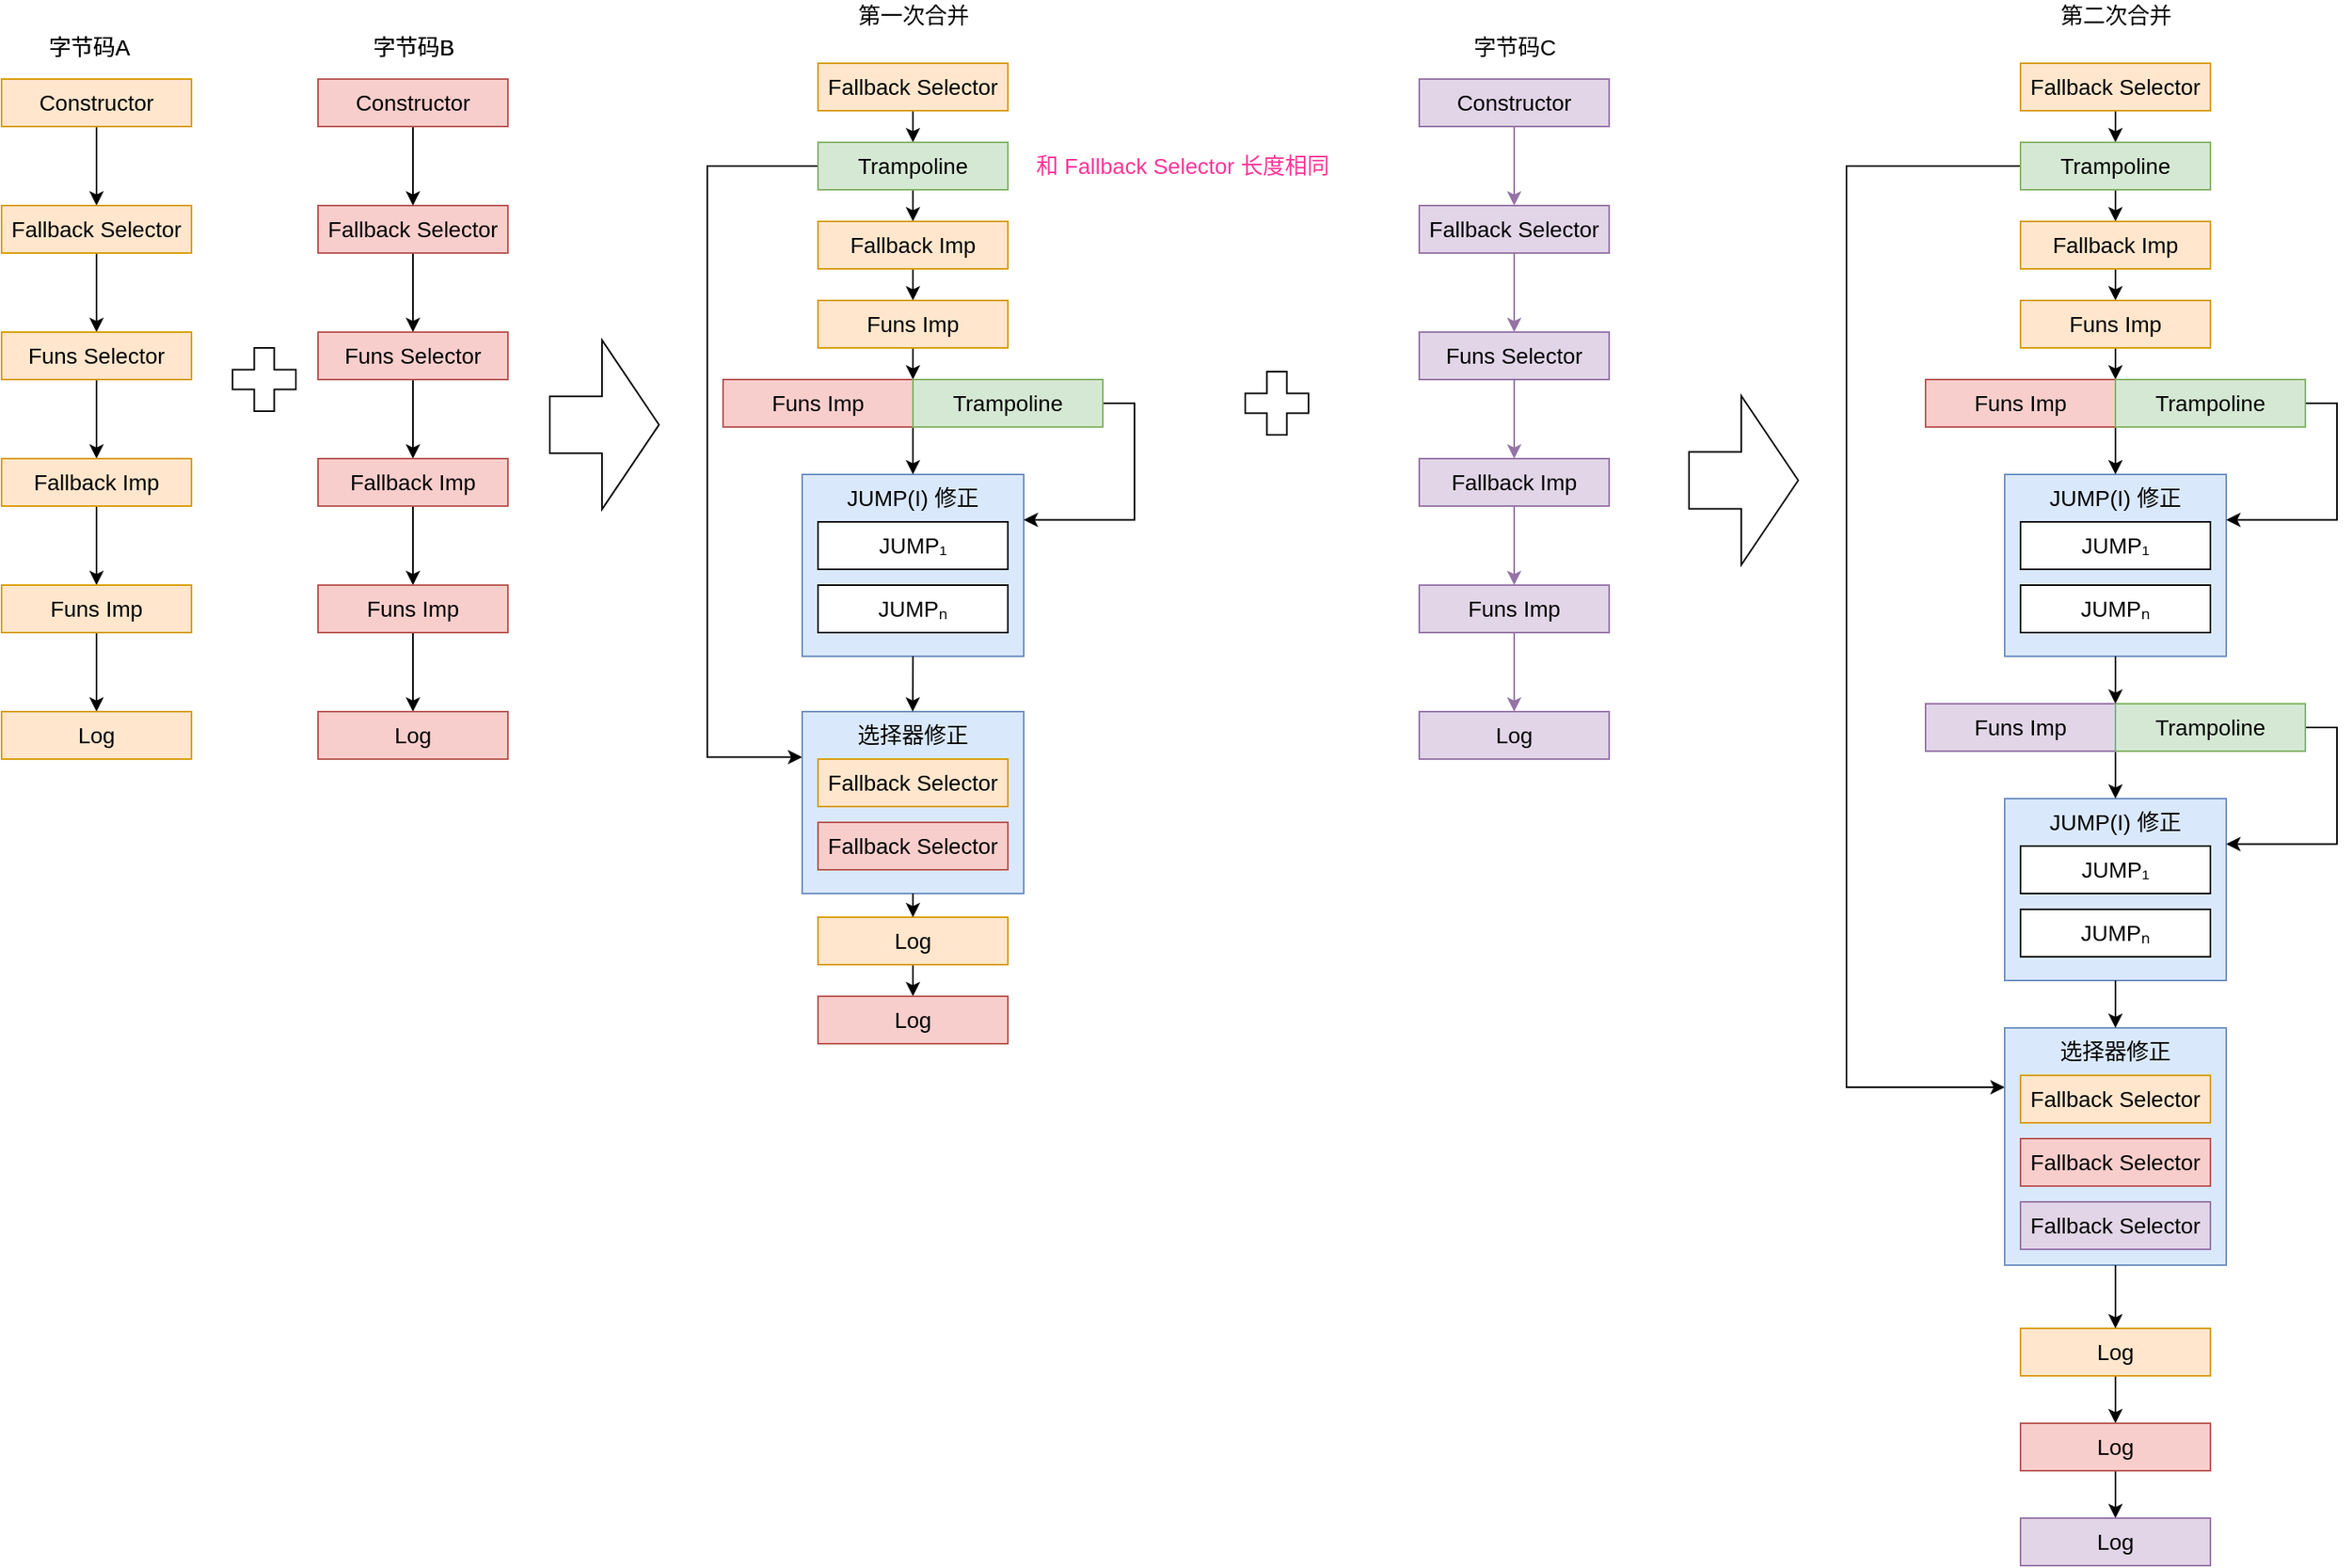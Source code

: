 <mxfile version="14.9.6" type="device"><diagram id="2fyL43NKQQHXqygBofCq" name="Page-1"><mxGraphModel dx="2560" dy="1480" grid="1" gridSize="10" guides="1" tooltips="1" connect="1" arrows="1" fold="1" page="1" pageScale="1" pageWidth="827" pageHeight="1169" math="0" shadow="0"><root><mxCell id="0"/><mxCell id="1" parent="0"/><mxCell id="tsRmhcMRpc6d3bRKjwOG-117" style="edgeStyle=orthogonalEdgeStyle;rounded=0;orthogonalLoop=1;jettySize=auto;html=1;exitX=0.5;exitY=1;exitDx=0;exitDy=0;entryX=0.5;entryY=0;entryDx=0;entryDy=0;fontSize=14;" parent="1" source="TRVkS-ynWubLZNXaAM0p-1" target="TRVkS-ynWubLZNXaAM0p-2" edge="1"><mxGeometry relative="1" as="geometry"/></mxCell><mxCell id="TRVkS-ynWubLZNXaAM0p-1" value="&lt;font style=&quot;font-size: 14px&quot;&gt;Constructor&lt;/font&gt;" style="rounded=0;whiteSpace=wrap;html=1;fillColor=#ffe6cc;strokeColor=#d79b00;" parent="1" vertex="1"><mxGeometry x="94" y="80" width="120" height="30" as="geometry"/></mxCell><mxCell id="tsRmhcMRpc6d3bRKjwOG-118" style="edgeStyle=orthogonalEdgeStyle;rounded=0;orthogonalLoop=1;jettySize=auto;html=1;exitX=0.5;exitY=1;exitDx=0;exitDy=0;entryX=0.5;entryY=0;entryDx=0;entryDy=0;fontSize=14;" parent="1" source="TRVkS-ynWubLZNXaAM0p-2" target="TRVkS-ynWubLZNXaAM0p-3" edge="1"><mxGeometry relative="1" as="geometry"/></mxCell><mxCell id="TRVkS-ynWubLZNXaAM0p-2" value="&lt;font style=&quot;font-size: 14px&quot;&gt;Fallback Selector&lt;/font&gt;" style="rounded=0;whiteSpace=wrap;html=1;fillColor=#ffe6cc;strokeColor=#d79b00;" parent="1" vertex="1"><mxGeometry x="94" y="160" width="120" height="30" as="geometry"/></mxCell><mxCell id="tsRmhcMRpc6d3bRKjwOG-119" style="edgeStyle=orthogonalEdgeStyle;rounded=0;orthogonalLoop=1;jettySize=auto;html=1;exitX=0.5;exitY=1;exitDx=0;exitDy=0;entryX=0.5;entryY=0;entryDx=0;entryDy=0;fontSize=14;" parent="1" source="TRVkS-ynWubLZNXaAM0p-3" target="TRVkS-ynWubLZNXaAM0p-4" edge="1"><mxGeometry relative="1" as="geometry"/></mxCell><mxCell id="TRVkS-ynWubLZNXaAM0p-3" value="&lt;font style=&quot;font-size: 14px&quot;&gt;Funs Selector&lt;/font&gt;" style="rounded=0;whiteSpace=wrap;html=1;fillColor=#ffe6cc;strokeColor=#d79b00;" parent="1" vertex="1"><mxGeometry x="94" y="240" width="120" height="30" as="geometry"/></mxCell><mxCell id="tsRmhcMRpc6d3bRKjwOG-120" style="edgeStyle=orthogonalEdgeStyle;rounded=0;orthogonalLoop=1;jettySize=auto;html=1;exitX=0.5;exitY=1;exitDx=0;exitDy=0;entryX=0.5;entryY=0;entryDx=0;entryDy=0;fontSize=14;" parent="1" source="TRVkS-ynWubLZNXaAM0p-4" target="TRVkS-ynWubLZNXaAM0p-5" edge="1"><mxGeometry relative="1" as="geometry"/></mxCell><mxCell id="TRVkS-ynWubLZNXaAM0p-4" value="&lt;font style=&quot;font-size: 14px&quot;&gt;Fallback Imp&lt;/font&gt;" style="rounded=0;whiteSpace=wrap;html=1;fillColor=#ffe6cc;strokeColor=#d79b00;" parent="1" vertex="1"><mxGeometry x="94" y="320" width="120" height="30" as="geometry"/></mxCell><mxCell id="tsRmhcMRpc6d3bRKjwOG-121" style="edgeStyle=orthogonalEdgeStyle;rounded=0;orthogonalLoop=1;jettySize=auto;html=1;exitX=0.5;exitY=1;exitDx=0;exitDy=0;entryX=0.5;entryY=0;entryDx=0;entryDy=0;fontSize=14;" parent="1" source="TRVkS-ynWubLZNXaAM0p-5" target="TRVkS-ynWubLZNXaAM0p-6" edge="1"><mxGeometry relative="1" as="geometry"/></mxCell><mxCell id="TRVkS-ynWubLZNXaAM0p-5" value="&lt;font style=&quot;font-size: 14px&quot;&gt;Funs Imp&lt;/font&gt;" style="rounded=0;whiteSpace=wrap;html=1;fillColor=#ffe6cc;strokeColor=#d79b00;" parent="1" vertex="1"><mxGeometry x="94" y="400" width="120" height="30" as="geometry"/></mxCell><mxCell id="TRVkS-ynWubLZNXaAM0p-6" value="&lt;font style=&quot;font-size: 14px&quot;&gt;Log&lt;/font&gt;" style="rounded=0;whiteSpace=wrap;html=1;fillColor=#ffe6cc;strokeColor=#d79b00;" parent="1" vertex="1"><mxGeometry x="94" y="480" width="120" height="30" as="geometry"/></mxCell><mxCell id="tsRmhcMRpc6d3bRKjwOG-1" value="&lt;font style=&quot;font-size: 14px&quot;&gt;Constructor&lt;/font&gt;" style="rounded=0;whiteSpace=wrap;html=1;fillColor=#f8cecc;strokeColor=#b85450;" parent="1" vertex="1"><mxGeometry x="294" y="80" width="120" height="30" as="geometry"/></mxCell><mxCell id="tsRmhcMRpc6d3bRKjwOG-123" style="edgeStyle=orthogonalEdgeStyle;rounded=0;orthogonalLoop=1;jettySize=auto;html=1;exitX=0.5;exitY=1;exitDx=0;exitDy=0;entryX=0.5;entryY=0;entryDx=0;entryDy=0;fontSize=14;" parent="1" source="tsRmhcMRpc6d3bRKjwOG-2" target="tsRmhcMRpc6d3bRKjwOG-3" edge="1"><mxGeometry relative="1" as="geometry"/></mxCell><mxCell id="tsRmhcMRpc6d3bRKjwOG-2" value="&lt;font style=&quot;font-size: 14px&quot;&gt;Fallback Selector&lt;/font&gt;" style="rounded=0;whiteSpace=wrap;html=1;fillColor=#f8cecc;strokeColor=#b85450;" parent="1" vertex="1"><mxGeometry x="294" y="160" width="120" height="30" as="geometry"/></mxCell><mxCell id="tsRmhcMRpc6d3bRKjwOG-124" style="edgeStyle=orthogonalEdgeStyle;rounded=0;orthogonalLoop=1;jettySize=auto;html=1;exitX=0.5;exitY=1;exitDx=0;exitDy=0;entryX=0.5;entryY=0;entryDx=0;entryDy=0;fontSize=14;" parent="1" source="tsRmhcMRpc6d3bRKjwOG-3" target="tsRmhcMRpc6d3bRKjwOG-4" edge="1"><mxGeometry relative="1" as="geometry"/></mxCell><mxCell id="tsRmhcMRpc6d3bRKjwOG-3" value="&lt;font style=&quot;font-size: 14px&quot;&gt;Funs Selector&lt;/font&gt;" style="rounded=0;whiteSpace=wrap;html=1;fillColor=#f8cecc;strokeColor=#b85450;" parent="1" vertex="1"><mxGeometry x="294" y="240" width="120" height="30" as="geometry"/></mxCell><mxCell id="tsRmhcMRpc6d3bRKjwOG-125" style="edgeStyle=orthogonalEdgeStyle;rounded=0;orthogonalLoop=1;jettySize=auto;html=1;exitX=0.5;exitY=1;exitDx=0;exitDy=0;entryX=0.5;entryY=0;entryDx=0;entryDy=0;fontSize=14;" parent="1" source="tsRmhcMRpc6d3bRKjwOG-4" target="tsRmhcMRpc6d3bRKjwOG-5" edge="1"><mxGeometry relative="1" as="geometry"/></mxCell><mxCell id="tsRmhcMRpc6d3bRKjwOG-4" value="&lt;font style=&quot;font-size: 14px&quot;&gt;Fallback Imp&lt;/font&gt;" style="rounded=0;whiteSpace=wrap;html=1;fillColor=#f8cecc;strokeColor=#b85450;" parent="1" vertex="1"><mxGeometry x="294" y="320" width="120" height="30" as="geometry"/></mxCell><mxCell id="tsRmhcMRpc6d3bRKjwOG-126" style="edgeStyle=orthogonalEdgeStyle;rounded=0;orthogonalLoop=1;jettySize=auto;html=1;exitX=0.5;exitY=1;exitDx=0;exitDy=0;entryX=0.5;entryY=0;entryDx=0;entryDy=0;fontSize=14;" parent="1" source="tsRmhcMRpc6d3bRKjwOG-5" target="tsRmhcMRpc6d3bRKjwOG-6" edge="1"><mxGeometry relative="1" as="geometry"/></mxCell><mxCell id="tsRmhcMRpc6d3bRKjwOG-5" value="&lt;font style=&quot;font-size: 14px&quot;&gt;Funs Imp&lt;/font&gt;" style="rounded=0;whiteSpace=wrap;html=1;fillColor=#f8cecc;strokeColor=#b85450;" parent="1" vertex="1"><mxGeometry x="294" y="400" width="120" height="30" as="geometry"/></mxCell><mxCell id="tsRmhcMRpc6d3bRKjwOG-6" value="&lt;font style=&quot;font-size: 14px&quot;&gt;Log&lt;/font&gt;" style="rounded=0;whiteSpace=wrap;html=1;fillColor=#f8cecc;strokeColor=#b85450;" parent="1" vertex="1"><mxGeometry x="294" y="480" width="120" height="30" as="geometry"/></mxCell><mxCell id="tsRmhcMRpc6d3bRKjwOG-122" style="edgeStyle=orthogonalEdgeStyle;rounded=0;orthogonalLoop=1;jettySize=auto;html=1;exitX=0.5;exitY=1;exitDx=0;exitDy=0;entryX=0.5;entryY=0;entryDx=0;entryDy=0;fontSize=14;" parent="1" source="tsRmhcMRpc6d3bRKjwOG-14" target="tsRmhcMRpc6d3bRKjwOG-2" edge="1"><mxGeometry relative="1" as="geometry"/></mxCell><mxCell id="tsRmhcMRpc6d3bRKjwOG-14" value="&lt;font style=&quot;font-size: 14px&quot;&gt;Constructor&lt;/font&gt;" style="rounded=0;whiteSpace=wrap;html=1;fillColor=#f8cecc;strokeColor=#b85450;" parent="1" vertex="1"><mxGeometry x="294" y="80" width="120" height="30" as="geometry"/></mxCell><mxCell id="tsRmhcMRpc6d3bRKjwOG-7" value="字节码A" style="text;html=1;align=center;verticalAlign=middle;resizable=0;points=[];autosize=1;strokeColor=none;fillColor=none;fontSize=14;" parent="1" vertex="1"><mxGeometry x="114" y="50" width="70" height="20" as="geometry"/></mxCell><mxCell id="tsRmhcMRpc6d3bRKjwOG-8" value="字节码B" style="text;html=1;align=center;verticalAlign=middle;resizable=0;points=[];autosize=1;strokeColor=none;fillColor=none;fontSize=14;" parent="1" vertex="1"><mxGeometry x="319" y="50" width="70" height="20" as="geometry"/></mxCell><mxCell id="tsRmhcMRpc6d3bRKjwOG-19" value="字节码A" style="text;html=1;align=center;verticalAlign=middle;resizable=0;points=[];autosize=1;strokeColor=none;fillColor=none;fontSize=14;" parent="1" vertex="1"><mxGeometry x="114" y="50" width="70" height="20" as="geometry"/></mxCell><mxCell id="tsRmhcMRpc6d3bRKjwOG-20" value="字节码B" style="text;html=1;align=center;verticalAlign=middle;resizable=0;points=[];autosize=1;strokeColor=none;fillColor=none;fontSize=14;" parent="1" vertex="1"><mxGeometry x="319" y="50" width="70" height="20" as="geometry"/></mxCell><mxCell id="tsRmhcMRpc6d3bRKjwOG-22" value="" style="shape=flexArrow;endArrow=classic;html=1;rounded=0;fontSize=14;endWidth=70;endSize=11.67;width=36;" parent="1" edge="1"><mxGeometry width="50" height="50" relative="1" as="geometry"><mxPoint x="440" y="298.57" as="sourcePoint"/><mxPoint x="510" y="298.57" as="targetPoint"/></mxGeometry></mxCell><mxCell id="tsRmhcMRpc6d3bRKjwOG-128" style="edgeStyle=orthogonalEdgeStyle;rounded=0;orthogonalLoop=1;jettySize=auto;html=1;exitX=0.5;exitY=1;exitDx=0;exitDy=0;entryX=0.5;entryY=0;entryDx=0;entryDy=0;fontSize=14;" parent="1" source="tsRmhcMRpc6d3bRKjwOG-129" target="tsRmhcMRpc6d3bRKjwOG-131" edge="1"><mxGeometry relative="1" as="geometry"/></mxCell><mxCell id="tsRmhcMRpc6d3bRKjwOG-129" value="&lt;font style=&quot;font-size: 14px&quot;&gt;Fallback Selector&lt;/font&gt;" style="rounded=0;whiteSpace=wrap;html=1;fillColor=#ffe6cc;strokeColor=#d79b00;" parent="1" vertex="1"><mxGeometry x="610" y="70" width="120" height="30" as="geometry"/></mxCell><mxCell id="tsRmhcMRpc6d3bRKjwOG-130" style="edgeStyle=orthogonalEdgeStyle;rounded=0;orthogonalLoop=1;jettySize=auto;html=1;exitX=0.5;exitY=1;exitDx=0;exitDy=0;entryX=0.5;entryY=0;entryDx=0;entryDy=0;fontSize=14;" parent="1" source="tsRmhcMRpc6d3bRKjwOG-131" target="tsRmhcMRpc6d3bRKjwOG-133" edge="1"><mxGeometry relative="1" as="geometry"/></mxCell><mxCell id="tsRmhcMRpc6d3bRKjwOG-200" style="edgeStyle=orthogonalEdgeStyle;rounded=0;orthogonalLoop=1;jettySize=auto;html=1;exitX=0;exitY=0.5;exitDx=0;exitDy=0;entryX=0;entryY=0.25;entryDx=0;entryDy=0;fontFamily=Helvetica;fontSize=14;fontColor=default;" parent="1" source="tsRmhcMRpc6d3bRKjwOG-131" target="tsRmhcMRpc6d3bRKjwOG-152" edge="1"><mxGeometry relative="1" as="geometry"><Array as="points"><mxPoint x="540" y="135"/><mxPoint x="540" y="509"/></Array></mxGeometry></mxCell><mxCell id="tsRmhcMRpc6d3bRKjwOG-131" value="&lt;font style=&quot;font-size: 14px&quot;&gt;Trampoline&lt;/font&gt;" style="rounded=0;whiteSpace=wrap;html=1;fillColor=#d5e8d4;strokeColor=#82b366;" parent="1" vertex="1"><mxGeometry x="610" y="120" width="120" height="30" as="geometry"/></mxCell><mxCell id="tsRmhcMRpc6d3bRKjwOG-132" style="edgeStyle=orthogonalEdgeStyle;rounded=0;orthogonalLoop=1;jettySize=auto;html=1;exitX=0.5;exitY=1;exitDx=0;exitDy=0;entryX=0.5;entryY=0;entryDx=0;entryDy=0;fontSize=14;" parent="1" source="tsRmhcMRpc6d3bRKjwOG-133" target="tsRmhcMRpc6d3bRKjwOG-135" edge="1"><mxGeometry relative="1" as="geometry"/></mxCell><mxCell id="tsRmhcMRpc6d3bRKjwOG-133" value="&lt;font style=&quot;font-size: 14px&quot;&gt;Fallback Imp&lt;/font&gt;" style="rounded=0;whiteSpace=wrap;html=1;fillColor=#ffe6cc;strokeColor=#d79b00;" parent="1" vertex="1"><mxGeometry x="610" y="170" width="120" height="30" as="geometry"/></mxCell><mxCell id="PI1FmE9q86yZAbdL1j3c-1" style="edgeStyle=orthogonalEdgeStyle;rounded=0;orthogonalLoop=1;jettySize=auto;html=1;exitX=0.5;exitY=1;exitDx=0;exitDy=0;entryX=0;entryY=0;entryDx=0;entryDy=0;" edge="1" parent="1" source="tsRmhcMRpc6d3bRKjwOG-135" target="tsRmhcMRpc6d3bRKjwOG-165"><mxGeometry relative="1" as="geometry"/></mxCell><mxCell id="tsRmhcMRpc6d3bRKjwOG-135" value="&lt;font style=&quot;font-size: 14px&quot;&gt;Funs Imp&lt;/font&gt;" style="rounded=0;whiteSpace=wrap;html=1;fillColor=#ffe6cc;strokeColor=#d79b00;" parent="1" vertex="1"><mxGeometry x="610" y="220" width="120" height="30" as="geometry"/></mxCell><mxCell id="tsRmhcMRpc6d3bRKjwOG-138" value="&lt;font style=&quot;font-size: 14px&quot;&gt;Funs Imp&lt;/font&gt;" style="rounded=0;whiteSpace=wrap;html=1;fillColor=#f8cecc;strokeColor=#b85450;" parent="1" vertex="1"><mxGeometry x="550" y="270" width="120" height="30" as="geometry"/></mxCell><mxCell id="tsRmhcMRpc6d3bRKjwOG-159" value="" style="group" parent="1" vertex="1" connectable="0"><mxGeometry x="600" y="480" width="140" height="115" as="geometry"/></mxCell><mxCell id="tsRmhcMRpc6d3bRKjwOG-152" value="" style="rounded=0;whiteSpace=wrap;html=1;fontSize=14;fillColor=#dae8fc;strokeColor=#6c8ebf;" parent="tsRmhcMRpc6d3bRKjwOG-159" vertex="1"><mxGeometry width="140" height="115" as="geometry"/></mxCell><mxCell id="tsRmhcMRpc6d3bRKjwOG-150" value="&lt;font style=&quot;font-size: 14px&quot;&gt;Fallback Selector&lt;/font&gt;" style="rounded=0;whiteSpace=wrap;html=1;fillColor=#ffe6cc;strokeColor=#d79b00;" parent="tsRmhcMRpc6d3bRKjwOG-159" vertex="1"><mxGeometry x="10" y="30" width="120" height="30" as="geometry"/></mxCell><mxCell id="tsRmhcMRpc6d3bRKjwOG-151" value="&lt;font style=&quot;font-size: 14px&quot;&gt;Fallback Selector&lt;/font&gt;" style="rounded=0;whiteSpace=wrap;html=1;fillColor=#f8cecc;strokeColor=#b85450;" parent="tsRmhcMRpc6d3bRKjwOG-159" vertex="1"><mxGeometry x="10" y="70" width="120" height="30" as="geometry"/></mxCell><mxCell id="tsRmhcMRpc6d3bRKjwOG-154" value="选择器修正" style="text;html=1;strokeColor=none;fillColor=none;align=center;verticalAlign=middle;whiteSpace=wrap;rounded=0;fontSize=14;" parent="tsRmhcMRpc6d3bRKjwOG-159" vertex="1"><mxGeometry x="30" width="80" height="30" as="geometry"/></mxCell><mxCell id="tsRmhcMRpc6d3bRKjwOG-160" value="" style="group" parent="1" vertex="1" connectable="0"><mxGeometry x="600" y="330" width="140" height="115" as="geometry"/></mxCell><mxCell id="tsRmhcMRpc6d3bRKjwOG-155" value="" style="rounded=0;whiteSpace=wrap;html=1;fontSize=14;fillColor=#dae8fc;strokeColor=#6c8ebf;" parent="tsRmhcMRpc6d3bRKjwOG-160" vertex="1"><mxGeometry width="140" height="115" as="geometry"/></mxCell><mxCell id="tsRmhcMRpc6d3bRKjwOG-156" value="&lt;span style=&quot;font-size: 14px&quot;&gt;JUMP₁&lt;/span&gt;" style="rounded=0;whiteSpace=wrap;html=1;" parent="tsRmhcMRpc6d3bRKjwOG-160" vertex="1"><mxGeometry x="10" y="30" width="120" height="30" as="geometry"/></mxCell><mxCell id="tsRmhcMRpc6d3bRKjwOG-157" value="&lt;span style=&quot;font-size: 14px&quot;&gt;JUMPₙ&lt;/span&gt;" style="rounded=0;whiteSpace=wrap;html=1;" parent="tsRmhcMRpc6d3bRKjwOG-160" vertex="1"><mxGeometry x="10" y="70" width="120" height="30" as="geometry"/></mxCell><mxCell id="tsRmhcMRpc6d3bRKjwOG-158" value="JUMP(I)&amp;nbsp;修正" style="text;html=1;strokeColor=none;fillColor=none;align=center;verticalAlign=middle;whiteSpace=wrap;rounded=0;fontSize=14;" parent="tsRmhcMRpc6d3bRKjwOG-160" vertex="1"><mxGeometry x="25" width="90" height="30" as="geometry"/></mxCell><mxCell id="tsRmhcMRpc6d3bRKjwOG-161" value="第一次合并" style="text;html=1;align=center;verticalAlign=middle;resizable=0;points=[];autosize=1;strokeColor=none;fillColor=none;fontSize=14;" parent="1" vertex="1"><mxGeometry x="625" y="30" width="90" height="20" as="geometry"/></mxCell><mxCell id="tsRmhcMRpc6d3bRKjwOG-199" style="edgeStyle=orthogonalEdgeStyle;rounded=0;orthogonalLoop=1;jettySize=auto;html=1;exitX=1;exitY=0.5;exitDx=0;exitDy=0;entryX=1;entryY=0.25;entryDx=0;entryDy=0;fontFamily=Helvetica;fontSize=14;fontColor=default;" parent="1" source="tsRmhcMRpc6d3bRKjwOG-165" target="tsRmhcMRpc6d3bRKjwOG-155" edge="1"><mxGeometry relative="1" as="geometry"><Array as="points"><mxPoint x="810" y="285"/><mxPoint x="810" y="359"/></Array></mxGeometry></mxCell><mxCell id="PI1FmE9q86yZAbdL1j3c-14" style="edgeStyle=orthogonalEdgeStyle;rounded=0;orthogonalLoop=1;jettySize=auto;html=1;exitX=0;exitY=1;exitDx=0;exitDy=0;" edge="1" parent="1" source="tsRmhcMRpc6d3bRKjwOG-165" target="tsRmhcMRpc6d3bRKjwOG-158"><mxGeometry relative="1" as="geometry"/></mxCell><mxCell id="tsRmhcMRpc6d3bRKjwOG-165" value="&lt;font style=&quot;font-size: 14px&quot;&gt;Trampoline&lt;/font&gt;" style="rounded=0;whiteSpace=wrap;html=1;fillColor=#d5e8d4;strokeColor=#82b366;" parent="1" vertex="1"><mxGeometry x="670" y="270" width="120" height="30" as="geometry"/></mxCell><mxCell id="tsRmhcMRpc6d3bRKjwOG-193" value="" style="shape=cross;whiteSpace=wrap;html=1;fontFamily=Helvetica;fontSize=14;fontColor=default;fillColor=none;gradientColor=none;size=0.315;" parent="1" vertex="1"><mxGeometry x="240" y="250" width="40" height="40" as="geometry"/></mxCell><mxCell id="tsRmhcMRpc6d3bRKjwOG-201" value="和&amp;nbsp;Fallback&amp;nbsp;Selector&amp;nbsp;长度相同" style="text;html=1;align=center;verticalAlign=middle;resizable=0;points=[];autosize=1;strokeColor=none;fillColor=none;fontSize=14;fontFamily=Helvetica;fontColor=#FF3399;fontStyle=0" parent="1" vertex="1"><mxGeometry x="740" y="125" width="200" height="20" as="geometry"/></mxCell><mxCell id="PI1FmE9q86yZAbdL1j3c-7" style="edgeStyle=orthogonalEdgeStyle;rounded=0;orthogonalLoop=1;jettySize=auto;html=1;exitX=0.5;exitY=1;exitDx=0;exitDy=0;entryX=0.5;entryY=0;entryDx=0;entryDy=0;" edge="1" parent="1" source="PI1FmE9q86yZAbdL1j3c-8" target="PI1FmE9q86yZAbdL1j3c-9"><mxGeometry relative="1" as="geometry"/></mxCell><mxCell id="PI1FmE9q86yZAbdL1j3c-8" value="&lt;font style=&quot;font-size: 14px&quot;&gt;Log&lt;/font&gt;" style="rounded=0;whiteSpace=wrap;html=1;fillColor=#ffe6cc;strokeColor=#d79b00;" vertex="1" parent="1"><mxGeometry x="610" y="610" width="120" height="30" as="geometry"/></mxCell><mxCell id="PI1FmE9q86yZAbdL1j3c-9" value="&lt;font style=&quot;font-size: 14px&quot;&gt;Log&lt;/font&gt;" style="rounded=0;whiteSpace=wrap;html=1;fillColor=#f8cecc;strokeColor=#b85450;" vertex="1" parent="1"><mxGeometry x="610" y="660" width="120" height="30" as="geometry"/></mxCell><mxCell id="PI1FmE9q86yZAbdL1j3c-13" style="edgeStyle=orthogonalEdgeStyle;rounded=0;orthogonalLoop=1;jettySize=auto;html=1;exitX=0.5;exitY=1;exitDx=0;exitDy=0;" edge="1" parent="1" source="tsRmhcMRpc6d3bRKjwOG-155"><mxGeometry relative="1" as="geometry"><mxPoint x="669.862" y="480" as="targetPoint"/></mxGeometry></mxCell><mxCell id="PI1FmE9q86yZAbdL1j3c-15" style="edgeStyle=orthogonalEdgeStyle;rounded=0;orthogonalLoop=1;jettySize=auto;html=1;exitX=0.5;exitY=1;exitDx=0;exitDy=0;entryX=0.5;entryY=0;entryDx=0;entryDy=0;" edge="1" parent="1" source="tsRmhcMRpc6d3bRKjwOG-152" target="PI1FmE9q86yZAbdL1j3c-8"><mxGeometry relative="1" as="geometry"/></mxCell><mxCell id="PI1FmE9q86yZAbdL1j3c-16" style="edgeStyle=orthogonalEdgeStyle;rounded=0;orthogonalLoop=1;jettySize=auto;html=1;exitX=0.5;exitY=1;exitDx=0;exitDy=0;entryX=0.5;entryY=0;entryDx=0;entryDy=0;fontSize=14;fillColor=#e1d5e7;strokeColor=#9673a6;" edge="1" parent="1" source="PI1FmE9q86yZAbdL1j3c-17" target="PI1FmE9q86yZAbdL1j3c-19"><mxGeometry relative="1" as="geometry"/></mxCell><mxCell id="PI1FmE9q86yZAbdL1j3c-17" value="&lt;font style=&quot;font-size: 14px&quot;&gt;Constructor&lt;/font&gt;" style="rounded=0;whiteSpace=wrap;html=1;fillColor=#e1d5e7;strokeColor=#9673a6;" vertex="1" parent="1"><mxGeometry x="990" y="80" width="120" height="30" as="geometry"/></mxCell><mxCell id="PI1FmE9q86yZAbdL1j3c-18" style="edgeStyle=orthogonalEdgeStyle;rounded=0;orthogonalLoop=1;jettySize=auto;html=1;exitX=0.5;exitY=1;exitDx=0;exitDy=0;entryX=0.5;entryY=0;entryDx=0;entryDy=0;fontSize=14;fillColor=#e1d5e7;strokeColor=#9673a6;" edge="1" parent="1" source="PI1FmE9q86yZAbdL1j3c-19" target="PI1FmE9q86yZAbdL1j3c-21"><mxGeometry relative="1" as="geometry"/></mxCell><mxCell id="PI1FmE9q86yZAbdL1j3c-19" value="&lt;font style=&quot;font-size: 14px&quot;&gt;Fallback Selector&lt;/font&gt;" style="rounded=0;whiteSpace=wrap;html=1;fillColor=#e1d5e7;strokeColor=#9673a6;" vertex="1" parent="1"><mxGeometry x="990" y="160" width="120" height="30" as="geometry"/></mxCell><mxCell id="PI1FmE9q86yZAbdL1j3c-20" style="edgeStyle=orthogonalEdgeStyle;rounded=0;orthogonalLoop=1;jettySize=auto;html=1;exitX=0.5;exitY=1;exitDx=0;exitDy=0;entryX=0.5;entryY=0;entryDx=0;entryDy=0;fontSize=14;fillColor=#e1d5e7;strokeColor=#9673a6;" edge="1" parent="1" source="PI1FmE9q86yZAbdL1j3c-21" target="PI1FmE9q86yZAbdL1j3c-23"><mxGeometry relative="1" as="geometry"/></mxCell><mxCell id="PI1FmE9q86yZAbdL1j3c-21" value="&lt;font style=&quot;font-size: 14px&quot;&gt;Funs Selector&lt;/font&gt;" style="rounded=0;whiteSpace=wrap;html=1;fillColor=#e1d5e7;strokeColor=#9673a6;" vertex="1" parent="1"><mxGeometry x="990" y="240" width="120" height="30" as="geometry"/></mxCell><mxCell id="PI1FmE9q86yZAbdL1j3c-22" style="edgeStyle=orthogonalEdgeStyle;rounded=0;orthogonalLoop=1;jettySize=auto;html=1;exitX=0.5;exitY=1;exitDx=0;exitDy=0;entryX=0.5;entryY=0;entryDx=0;entryDy=0;fontSize=14;fillColor=#e1d5e7;strokeColor=#9673a6;" edge="1" parent="1" source="PI1FmE9q86yZAbdL1j3c-23" target="PI1FmE9q86yZAbdL1j3c-25"><mxGeometry relative="1" as="geometry"/></mxCell><mxCell id="PI1FmE9q86yZAbdL1j3c-23" value="&lt;font style=&quot;font-size: 14px&quot;&gt;Fallback Imp&lt;/font&gt;" style="rounded=0;whiteSpace=wrap;html=1;fillColor=#e1d5e7;strokeColor=#9673a6;" vertex="1" parent="1"><mxGeometry x="990" y="320" width="120" height="30" as="geometry"/></mxCell><mxCell id="PI1FmE9q86yZAbdL1j3c-24" style="edgeStyle=orthogonalEdgeStyle;rounded=0;orthogonalLoop=1;jettySize=auto;html=1;exitX=0.5;exitY=1;exitDx=0;exitDy=0;entryX=0.5;entryY=0;entryDx=0;entryDy=0;fontSize=14;fillColor=#e1d5e7;strokeColor=#9673a6;" edge="1" parent="1" source="PI1FmE9q86yZAbdL1j3c-25" target="PI1FmE9q86yZAbdL1j3c-26"><mxGeometry relative="1" as="geometry"/></mxCell><mxCell id="PI1FmE9q86yZAbdL1j3c-25" value="&lt;font style=&quot;font-size: 14px&quot;&gt;Funs Imp&lt;/font&gt;" style="rounded=0;whiteSpace=wrap;html=1;fillColor=#e1d5e7;strokeColor=#9673a6;" vertex="1" parent="1"><mxGeometry x="990" y="400" width="120" height="30" as="geometry"/></mxCell><mxCell id="PI1FmE9q86yZAbdL1j3c-26" value="&lt;font style=&quot;font-size: 14px&quot;&gt;Log&lt;/font&gt;" style="rounded=0;whiteSpace=wrap;html=1;fillColor=#e1d5e7;strokeColor=#9673a6;" vertex="1" parent="1"><mxGeometry x="990" y="480" width="120" height="30" as="geometry"/></mxCell><mxCell id="PI1FmE9q86yZAbdL1j3c-28" value="字节码C&lt;br&gt;" style="text;html=1;align=center;verticalAlign=middle;resizable=0;points=[];autosize=1;strokeColor=none;fillColor=none;fontSize=14;" vertex="1" parent="1"><mxGeometry x="1015" y="50" width="70" height="20" as="geometry"/></mxCell><mxCell id="PI1FmE9q86yZAbdL1j3c-31" value="" style="shape=cross;whiteSpace=wrap;html=1;fontFamily=Helvetica;fontSize=14;fontColor=default;fillColor=none;gradientColor=none;size=0.315;" vertex="1" parent="1"><mxGeometry x="880" y="265" width="40" height="40" as="geometry"/></mxCell><mxCell id="PI1FmE9q86yZAbdL1j3c-32" style="edgeStyle=orthogonalEdgeStyle;rounded=0;orthogonalLoop=1;jettySize=auto;html=1;exitX=0.5;exitY=1;exitDx=0;exitDy=0;entryX=0.5;entryY=0;entryDx=0;entryDy=0;fontSize=14;" edge="1" parent="1" source="PI1FmE9q86yZAbdL1j3c-33" target="PI1FmE9q86yZAbdL1j3c-36"><mxGeometry relative="1" as="geometry"/></mxCell><mxCell id="PI1FmE9q86yZAbdL1j3c-33" value="&lt;font style=&quot;font-size: 14px&quot;&gt;Fallback Selector&lt;/font&gt;" style="rounded=0;whiteSpace=wrap;html=1;fillColor=#ffe6cc;strokeColor=#d79b00;" vertex="1" parent="1"><mxGeometry x="1370" y="70" width="120" height="30" as="geometry"/></mxCell><mxCell id="PI1FmE9q86yZAbdL1j3c-34" style="edgeStyle=orthogonalEdgeStyle;rounded=0;orthogonalLoop=1;jettySize=auto;html=1;exitX=0.5;exitY=1;exitDx=0;exitDy=0;entryX=0.5;entryY=0;entryDx=0;entryDy=0;fontSize=14;" edge="1" parent="1" source="PI1FmE9q86yZAbdL1j3c-36" target="PI1FmE9q86yZAbdL1j3c-38"><mxGeometry relative="1" as="geometry"/></mxCell><mxCell id="PI1FmE9q86yZAbdL1j3c-35" style="edgeStyle=orthogonalEdgeStyle;rounded=0;orthogonalLoop=1;jettySize=auto;html=1;exitX=0;exitY=0.5;exitDx=0;exitDy=0;entryX=0;entryY=0.25;entryDx=0;entryDy=0;fontFamily=Helvetica;fontSize=14;fontColor=default;" edge="1" parent="1" source="PI1FmE9q86yZAbdL1j3c-36" target="PI1FmE9q86yZAbdL1j3c-43"><mxGeometry relative="1" as="geometry"><Array as="points"><mxPoint x="1260" y="135"/><mxPoint x="1260" y="717"/></Array></mxGeometry></mxCell><mxCell id="PI1FmE9q86yZAbdL1j3c-36" value="&lt;font style=&quot;font-size: 14px&quot;&gt;Trampoline&lt;/font&gt;" style="rounded=0;whiteSpace=wrap;html=1;fillColor=#d5e8d4;strokeColor=#82b366;" vertex="1" parent="1"><mxGeometry x="1370" y="120" width="120" height="30" as="geometry"/></mxCell><mxCell id="PI1FmE9q86yZAbdL1j3c-37" style="edgeStyle=orthogonalEdgeStyle;rounded=0;orthogonalLoop=1;jettySize=auto;html=1;exitX=0.5;exitY=1;exitDx=0;exitDy=0;entryX=0.5;entryY=0;entryDx=0;entryDy=0;fontSize=14;" edge="1" parent="1" source="PI1FmE9q86yZAbdL1j3c-38" target="PI1FmE9q86yZAbdL1j3c-40"><mxGeometry relative="1" as="geometry"/></mxCell><mxCell id="PI1FmE9q86yZAbdL1j3c-38" value="&lt;font style=&quot;font-size: 14px&quot;&gt;Fallback Imp&lt;/font&gt;" style="rounded=0;whiteSpace=wrap;html=1;fillColor=#ffe6cc;strokeColor=#d79b00;" vertex="1" parent="1"><mxGeometry x="1370" y="170" width="120" height="30" as="geometry"/></mxCell><mxCell id="PI1FmE9q86yZAbdL1j3c-39" style="edgeStyle=orthogonalEdgeStyle;rounded=0;orthogonalLoop=1;jettySize=auto;html=1;exitX=0.5;exitY=1;exitDx=0;exitDy=0;entryX=0;entryY=0;entryDx=0;entryDy=0;" edge="1" parent="1" source="PI1FmE9q86yZAbdL1j3c-40" target="PI1FmE9q86yZAbdL1j3c-55"><mxGeometry relative="1" as="geometry"/></mxCell><mxCell id="PI1FmE9q86yZAbdL1j3c-40" value="&lt;font style=&quot;font-size: 14px&quot;&gt;Funs Imp&lt;/font&gt;" style="rounded=0;whiteSpace=wrap;html=1;fillColor=#ffe6cc;strokeColor=#d79b00;" vertex="1" parent="1"><mxGeometry x="1370" y="220" width="120" height="30" as="geometry"/></mxCell><mxCell id="PI1FmE9q86yZAbdL1j3c-41" value="&lt;font style=&quot;font-size: 14px&quot;&gt;Funs Imp&lt;/font&gt;" style="rounded=0;whiteSpace=wrap;html=1;fillColor=#f8cecc;strokeColor=#b85450;" vertex="1" parent="1"><mxGeometry x="1310" y="270" width="120" height="30" as="geometry"/></mxCell><mxCell id="PI1FmE9q86yZAbdL1j3c-47" value="" style="group" vertex="1" connectable="0" parent="1"><mxGeometry x="1360" y="330" width="140" height="115" as="geometry"/></mxCell><mxCell id="PI1FmE9q86yZAbdL1j3c-48" value="" style="rounded=0;whiteSpace=wrap;html=1;fontSize=14;fillColor=#dae8fc;strokeColor=#6c8ebf;" vertex="1" parent="PI1FmE9q86yZAbdL1j3c-47"><mxGeometry width="140" height="115" as="geometry"/></mxCell><mxCell id="PI1FmE9q86yZAbdL1j3c-49" value="&lt;span style=&quot;font-size: 14px&quot;&gt;JUMP₁&lt;/span&gt;" style="rounded=0;whiteSpace=wrap;html=1;" vertex="1" parent="PI1FmE9q86yZAbdL1j3c-47"><mxGeometry x="10" y="30" width="120" height="30" as="geometry"/></mxCell><mxCell id="PI1FmE9q86yZAbdL1j3c-50" value="&lt;span style=&quot;font-size: 14px&quot;&gt;JUMPₙ&lt;/span&gt;" style="rounded=0;whiteSpace=wrap;html=1;" vertex="1" parent="PI1FmE9q86yZAbdL1j3c-47"><mxGeometry x="10" y="70" width="120" height="30" as="geometry"/></mxCell><mxCell id="PI1FmE9q86yZAbdL1j3c-51" value="JUMP(I)&amp;nbsp;修正" style="text;html=1;strokeColor=none;fillColor=none;align=center;verticalAlign=middle;whiteSpace=wrap;rounded=0;fontSize=14;" vertex="1" parent="PI1FmE9q86yZAbdL1j3c-47"><mxGeometry x="25" width="90" height="30" as="geometry"/></mxCell><mxCell id="PI1FmE9q86yZAbdL1j3c-52" value="第二次合并" style="text;html=1;align=center;verticalAlign=middle;resizable=0;points=[];autosize=1;strokeColor=none;fillColor=none;fontSize=14;" vertex="1" parent="1"><mxGeometry x="1385" y="30" width="90" height="20" as="geometry"/></mxCell><mxCell id="PI1FmE9q86yZAbdL1j3c-53" style="edgeStyle=orthogonalEdgeStyle;rounded=0;orthogonalLoop=1;jettySize=auto;html=1;exitX=1;exitY=0.5;exitDx=0;exitDy=0;entryX=1;entryY=0.25;entryDx=0;entryDy=0;fontFamily=Helvetica;fontSize=14;fontColor=default;" edge="1" parent="1" source="PI1FmE9q86yZAbdL1j3c-55" target="PI1FmE9q86yZAbdL1j3c-48"><mxGeometry relative="1" as="geometry"><Array as="points"><mxPoint x="1570" y="285"/><mxPoint x="1570" y="359"/></Array></mxGeometry></mxCell><mxCell id="PI1FmE9q86yZAbdL1j3c-54" style="edgeStyle=orthogonalEdgeStyle;rounded=0;orthogonalLoop=1;jettySize=auto;html=1;exitX=0;exitY=1;exitDx=0;exitDy=0;" edge="1" parent="1" source="PI1FmE9q86yZAbdL1j3c-55" target="PI1FmE9q86yZAbdL1j3c-51"><mxGeometry relative="1" as="geometry"/></mxCell><mxCell id="PI1FmE9q86yZAbdL1j3c-55" value="&lt;font style=&quot;font-size: 14px&quot;&gt;Trampoline&lt;/font&gt;" style="rounded=0;whiteSpace=wrap;html=1;fillColor=#d5e8d4;strokeColor=#82b366;" vertex="1" parent="1"><mxGeometry x="1430" y="270" width="120" height="30" as="geometry"/></mxCell><mxCell id="PI1FmE9q86yZAbdL1j3c-56" style="edgeStyle=orthogonalEdgeStyle;rounded=0;orthogonalLoop=1;jettySize=auto;html=1;exitX=0.5;exitY=1;exitDx=0;exitDy=0;entryX=0.5;entryY=0;entryDx=0;entryDy=0;" edge="1" parent="1" source="PI1FmE9q86yZAbdL1j3c-57" target="PI1FmE9q86yZAbdL1j3c-58"><mxGeometry relative="1" as="geometry"/></mxCell><mxCell id="PI1FmE9q86yZAbdL1j3c-57" value="&lt;font style=&quot;font-size: 14px&quot;&gt;Log&lt;/font&gt;" style="rounded=0;whiteSpace=wrap;html=1;fillColor=#ffe6cc;strokeColor=#d79b00;" vertex="1" parent="1"><mxGeometry x="1370" y="870" width="120" height="30" as="geometry"/></mxCell><mxCell id="PI1FmE9q86yZAbdL1j3c-74" style="edgeStyle=orthogonalEdgeStyle;rounded=0;orthogonalLoop=1;jettySize=auto;html=1;exitX=0.5;exitY=1;exitDx=0;exitDy=0;entryX=0.5;entryY=0;entryDx=0;entryDy=0;" edge="1" parent="1" source="PI1FmE9q86yZAbdL1j3c-58" target="PI1FmE9q86yZAbdL1j3c-73"><mxGeometry relative="1" as="geometry"/></mxCell><mxCell id="PI1FmE9q86yZAbdL1j3c-58" value="&lt;font style=&quot;font-size: 14px&quot;&gt;Log&lt;/font&gt;" style="rounded=0;whiteSpace=wrap;html=1;fillColor=#f8cecc;strokeColor=#b85450;" vertex="1" parent="1"><mxGeometry x="1370" y="930" width="120" height="30" as="geometry"/></mxCell><mxCell id="PI1FmE9q86yZAbdL1j3c-62" value="" style="group" vertex="1" connectable="0" parent="1"><mxGeometry x="1360" y="680" width="140" height="150" as="geometry"/></mxCell><mxCell id="PI1FmE9q86yZAbdL1j3c-43" value="" style="rounded=0;whiteSpace=wrap;html=1;fontSize=14;fillColor=#dae8fc;strokeColor=#6c8ebf;" vertex="1" parent="PI1FmE9q86yZAbdL1j3c-62"><mxGeometry width="140" height="150" as="geometry"/></mxCell><mxCell id="PI1FmE9q86yZAbdL1j3c-44" value="&lt;font style=&quot;font-size: 14px&quot;&gt;Fallback Selector&lt;/font&gt;" style="rounded=0;whiteSpace=wrap;html=1;fillColor=#ffe6cc;strokeColor=#d79b00;" vertex="1" parent="PI1FmE9q86yZAbdL1j3c-62"><mxGeometry x="10" y="30" width="120" height="30" as="geometry"/></mxCell><mxCell id="PI1FmE9q86yZAbdL1j3c-45" value="&lt;font style=&quot;font-size: 14px&quot;&gt;Fallback Selector&lt;/font&gt;" style="rounded=0;whiteSpace=wrap;html=1;fillColor=#f8cecc;strokeColor=#b85450;" vertex="1" parent="PI1FmE9q86yZAbdL1j3c-62"><mxGeometry x="10" y="70" width="120" height="30" as="geometry"/></mxCell><mxCell id="PI1FmE9q86yZAbdL1j3c-46" value="选择器修正" style="text;html=1;strokeColor=none;fillColor=none;align=center;verticalAlign=middle;whiteSpace=wrap;rounded=0;fontSize=14;" vertex="1" parent="PI1FmE9q86yZAbdL1j3c-62"><mxGeometry x="30" width="80" height="30" as="geometry"/></mxCell><mxCell id="PI1FmE9q86yZAbdL1j3c-61" value="&lt;font style=&quot;font-size: 14px&quot;&gt;Fallback Selector&lt;/font&gt;" style="rounded=0;whiteSpace=wrap;html=1;fillColor=#e1d5e7;strokeColor=#9673a6;" vertex="1" parent="PI1FmE9q86yZAbdL1j3c-62"><mxGeometry x="10" y="110" width="120" height="30" as="geometry"/></mxCell><mxCell id="PI1FmE9q86yZAbdL1j3c-63" value="&lt;font style=&quot;font-size: 14px&quot;&gt;Funs Imp&lt;/font&gt;" style="rounded=0;whiteSpace=wrap;html=1;fillColor=#e1d5e7;strokeColor=#9673a6;" vertex="1" parent="1"><mxGeometry x="1310" y="475" width="120" height="30" as="geometry"/></mxCell><mxCell id="PI1FmE9q86yZAbdL1j3c-64" value="" style="group" vertex="1" connectable="0" parent="1"><mxGeometry x="1360" y="535" width="140" height="115" as="geometry"/></mxCell><mxCell id="PI1FmE9q86yZAbdL1j3c-65" value="" style="rounded=0;whiteSpace=wrap;html=1;fontSize=14;fillColor=#dae8fc;strokeColor=#6c8ebf;" vertex="1" parent="PI1FmE9q86yZAbdL1j3c-64"><mxGeometry width="140" height="115" as="geometry"/></mxCell><mxCell id="PI1FmE9q86yZAbdL1j3c-66" value="&lt;span style=&quot;font-size: 14px&quot;&gt;JUMP₁&lt;/span&gt;" style="rounded=0;whiteSpace=wrap;html=1;" vertex="1" parent="PI1FmE9q86yZAbdL1j3c-64"><mxGeometry x="10" y="30" width="120" height="30" as="geometry"/></mxCell><mxCell id="PI1FmE9q86yZAbdL1j3c-67" value="&lt;span style=&quot;font-size: 14px&quot;&gt;JUMPₙ&lt;/span&gt;" style="rounded=0;whiteSpace=wrap;html=1;" vertex="1" parent="PI1FmE9q86yZAbdL1j3c-64"><mxGeometry x="10" y="70" width="120" height="30" as="geometry"/></mxCell><mxCell id="PI1FmE9q86yZAbdL1j3c-68" value="JUMP(I)&amp;nbsp;修正" style="text;html=1;strokeColor=none;fillColor=none;align=center;verticalAlign=middle;whiteSpace=wrap;rounded=0;fontSize=14;" vertex="1" parent="PI1FmE9q86yZAbdL1j3c-64"><mxGeometry x="25" width="90" height="30" as="geometry"/></mxCell><mxCell id="PI1FmE9q86yZAbdL1j3c-69" style="edgeStyle=orthogonalEdgeStyle;rounded=0;orthogonalLoop=1;jettySize=auto;html=1;exitX=1;exitY=0.5;exitDx=0;exitDy=0;entryX=1;entryY=0.25;entryDx=0;entryDy=0;fontFamily=Helvetica;fontSize=14;fontColor=default;" edge="1" parent="1" source="PI1FmE9q86yZAbdL1j3c-71" target="PI1FmE9q86yZAbdL1j3c-65"><mxGeometry relative="1" as="geometry"><Array as="points"><mxPoint x="1570" y="490"/><mxPoint x="1570" y="564"/></Array></mxGeometry></mxCell><mxCell id="PI1FmE9q86yZAbdL1j3c-70" style="edgeStyle=orthogonalEdgeStyle;rounded=0;orthogonalLoop=1;jettySize=auto;html=1;exitX=0;exitY=1;exitDx=0;exitDy=0;" edge="1" parent="1" source="PI1FmE9q86yZAbdL1j3c-71" target="PI1FmE9q86yZAbdL1j3c-68"><mxGeometry relative="1" as="geometry"/></mxCell><mxCell id="PI1FmE9q86yZAbdL1j3c-71" value="&lt;font style=&quot;font-size: 14px&quot;&gt;Trampoline&lt;/font&gt;" style="rounded=0;whiteSpace=wrap;html=1;fillColor=#d5e8d4;strokeColor=#82b366;" vertex="1" parent="1"><mxGeometry x="1430" y="475" width="120" height="30" as="geometry"/></mxCell><mxCell id="PI1FmE9q86yZAbdL1j3c-72" style="edgeStyle=orthogonalEdgeStyle;rounded=0;orthogonalLoop=1;jettySize=auto;html=1;exitX=0.5;exitY=1;exitDx=0;exitDy=0;entryX=1;entryY=0;entryDx=0;entryDy=0;" edge="1" parent="1" source="PI1FmE9q86yZAbdL1j3c-48" target="PI1FmE9q86yZAbdL1j3c-63"><mxGeometry relative="1" as="geometry"/></mxCell><mxCell id="PI1FmE9q86yZAbdL1j3c-73" value="&lt;font style=&quot;font-size: 14px&quot;&gt;Log&lt;/font&gt;" style="rounded=0;whiteSpace=wrap;html=1;fillColor=#e1d5e7;strokeColor=#9673a6;" vertex="1" parent="1"><mxGeometry x="1370" y="990" width="120" height="30" as="geometry"/></mxCell><mxCell id="PI1FmE9q86yZAbdL1j3c-75" style="edgeStyle=orthogonalEdgeStyle;rounded=0;orthogonalLoop=1;jettySize=auto;html=1;exitX=0.5;exitY=1;exitDx=0;exitDy=0;entryX=0.5;entryY=0;entryDx=0;entryDy=0;" edge="1" parent="1" source="PI1FmE9q86yZAbdL1j3c-43" target="PI1FmE9q86yZAbdL1j3c-57"><mxGeometry relative="1" as="geometry"/></mxCell><mxCell id="PI1FmE9q86yZAbdL1j3c-76" style="edgeStyle=orthogonalEdgeStyle;rounded=0;orthogonalLoop=1;jettySize=auto;html=1;exitX=0.5;exitY=1;exitDx=0;exitDy=0;entryX=0.5;entryY=0;entryDx=0;entryDy=0;" edge="1" parent="1" source="PI1FmE9q86yZAbdL1j3c-65" target="PI1FmE9q86yZAbdL1j3c-46"><mxGeometry relative="1" as="geometry"/></mxCell><mxCell id="PI1FmE9q86yZAbdL1j3c-77" value="" style="shape=flexArrow;endArrow=classic;html=1;rounded=0;fontSize=14;endWidth=70;endSize=11.67;width=36;" edge="1" parent="1"><mxGeometry width="50" height="50" relative="1" as="geometry"><mxPoint x="1160" y="333.75" as="sourcePoint"/><mxPoint x="1230" y="333.75" as="targetPoint"/></mxGeometry></mxCell></root></mxGraphModel></diagram></mxfile>